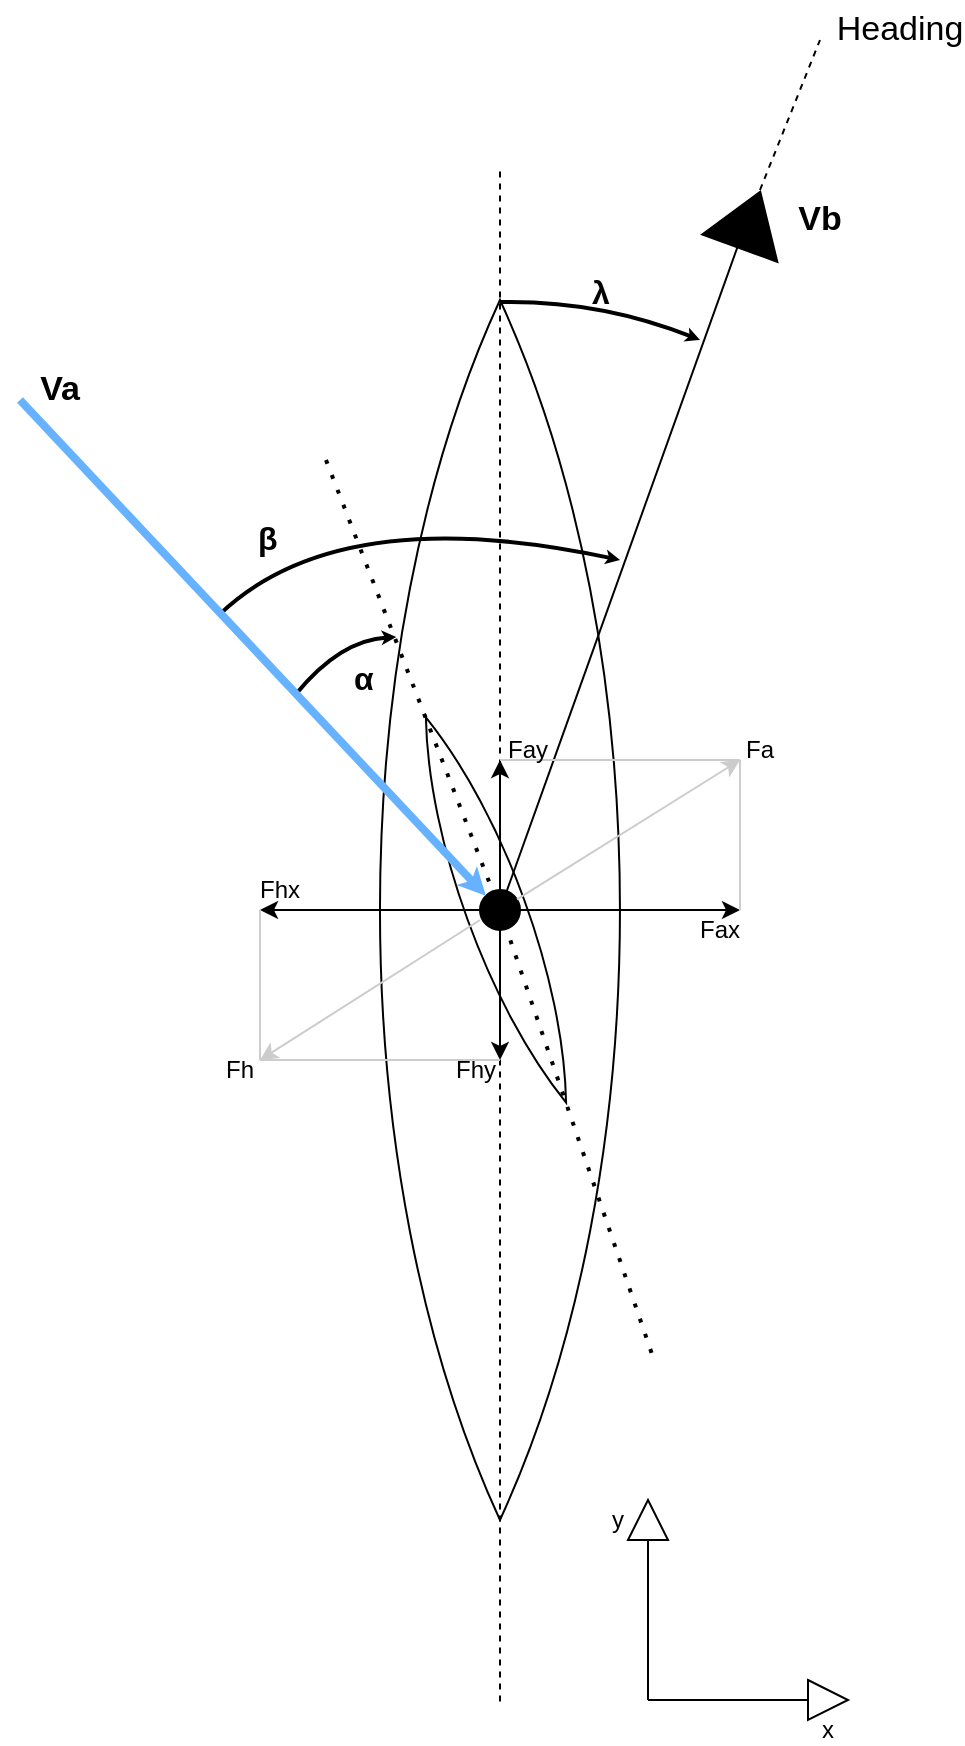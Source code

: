 <mxfile version="20.8.16" type="device"><diagram name="Page-1" id="SpjN-dr09KwL7d7JZsbM"><mxGraphModel dx="1304" dy="703" grid="1" gridSize="10" guides="1" tooltips="1" connect="1" arrows="1" fold="1" page="1" pageScale="1" pageWidth="827" pageHeight="1169" math="0" shadow="0"><root><mxCell id="0"/><mxCell id="1" parent="0"/><mxCell id="EW9kJcSAlDmiuC4yLONc-52" value="" style="curved=1;endArrow=classic;html=1;rounded=0;strokeColor=#000000;strokeWidth=2;fontSize=12;endSize=1;jumpSize=6;entryX=0.753;entryY=-0.051;entryDx=0;entryDy=0;entryPerimeter=0;" edge="1" parent="1" target="EW9kJcSAlDmiuC4yLONc-50"><mxGeometry width="50" height="50" relative="1" as="geometry"><mxPoint x="298" y="347" as="sourcePoint"/><mxPoint x="350" y="320" as="targetPoint"/><Array as="points"><mxPoint x="320" y="320"/></Array></mxGeometry></mxCell><mxCell id="EW9kJcSAlDmiuC4yLONc-3" value="" style="endArrow=none;html=1;rounded=0;" edge="1" parent="1"><mxGeometry width="50" height="50" relative="1" as="geometry"><mxPoint x="474" y="850" as="sourcePoint"/><mxPoint x="474" y="770" as="targetPoint"/></mxGeometry></mxCell><mxCell id="EW9kJcSAlDmiuC4yLONc-4" value="" style="endArrow=none;html=1;rounded=0;" edge="1" parent="1"><mxGeometry width="50" height="50" relative="1" as="geometry"><mxPoint x="554" y="850" as="sourcePoint"/><mxPoint x="474" y="850" as="targetPoint"/></mxGeometry></mxCell><mxCell id="EW9kJcSAlDmiuC4yLONc-5" value="" style="triangle;whiteSpace=wrap;html=1;rotation=-90;" vertex="1" parent="1"><mxGeometry x="464" y="750" width="20" height="20" as="geometry"/></mxCell><mxCell id="EW9kJcSAlDmiuC4yLONc-6" value="" style="triangle;whiteSpace=wrap;html=1;rotation=0;" vertex="1" parent="1"><mxGeometry x="554" y="840" width="20" height="20" as="geometry"/></mxCell><mxCell id="EW9kJcSAlDmiuC4yLONc-9" value="y" style="text;strokeColor=none;align=center;fillColor=none;html=1;verticalAlign=middle;whiteSpace=wrap;rounded=0;" vertex="1" parent="1"><mxGeometry x="444" y="750" width="30" height="20" as="geometry"/></mxCell><mxCell id="EW9kJcSAlDmiuC4yLONc-10" value="x" style="text;strokeColor=none;align=center;fillColor=none;html=1;verticalAlign=middle;whiteSpace=wrap;rounded=0;" vertex="1" parent="1"><mxGeometry x="549" y="860" width="30" height="10" as="geometry"/></mxCell><mxCell id="EW9kJcSAlDmiuC4yLONc-14" value="" style="whiteSpace=wrap;html=1;shape=mxgraph.basic.pointed_oval" vertex="1" parent="1"><mxGeometry x="320" y="150" width="160" height="610" as="geometry"/></mxCell><mxCell id="EW9kJcSAlDmiuC4yLONc-15" value="" style="whiteSpace=wrap;html=1;shape=mxgraph.basic.pointed_oval;rotation=-20;" vertex="1" parent="1"><mxGeometry x="378" y="352.5" width="40" height="205" as="geometry"/></mxCell><mxCell id="EW9kJcSAlDmiuC4yLONc-16" value="" style="ellipse;whiteSpace=wrap;html=1;aspect=fixed;fillColor=#000000;" vertex="1" parent="1"><mxGeometry x="390" y="445" width="20" height="20" as="geometry"/></mxCell><mxCell id="EW9kJcSAlDmiuC4yLONc-17" value="" style="endArrow=none;html=1;rounded=0;" edge="1" parent="1" source="EW9kJcSAlDmiuC4yLONc-16"><mxGeometry width="50" height="50" relative="1" as="geometry"><mxPoint x="370" y="440" as="sourcePoint"/><mxPoint x="520" y="120" as="targetPoint"/></mxGeometry></mxCell><mxCell id="EW9kJcSAlDmiuC4yLONc-18" value="" style="triangle;whiteSpace=wrap;html=1;fillColor=#000000;rotation=-70;" vertex="1" parent="1"><mxGeometry x="510" y="90" width="30" height="40" as="geometry"/></mxCell><mxCell id="EW9kJcSAlDmiuC4yLONc-19" value="&lt;font style=&quot;font-size: 17px;&quot;&gt;&lt;b&gt;Vb&lt;/b&gt;&lt;/font&gt;" style="text;strokeColor=none;align=center;fillColor=none;html=1;verticalAlign=middle;whiteSpace=wrap;rounded=0;" vertex="1" parent="1"><mxGeometry x="530" y="95" width="60" height="30" as="geometry"/></mxCell><mxCell id="EW9kJcSAlDmiuC4yLONc-21" value="" style="endArrow=none;dashed=1;html=1;rounded=0;fontSize=17;exitX=0;exitY=0;exitDx=0;exitDy=0;" edge="1" parent="1" source="EW9kJcSAlDmiuC4yLONc-19"><mxGeometry width="50" height="50" relative="1" as="geometry"><mxPoint x="520" y="140" as="sourcePoint"/><mxPoint x="560" y="20" as="targetPoint"/><Array as="points"><mxPoint x="540" y="70"/></Array></mxGeometry></mxCell><mxCell id="EW9kJcSAlDmiuC4yLONc-22" value="Heading" style="text;strokeColor=none;align=center;fillColor=none;html=1;verticalAlign=middle;whiteSpace=wrap;rounded=0;fontSize=17;" vertex="1" parent="1"><mxGeometry x="570" width="60" height="30" as="geometry"/></mxCell><mxCell id="EW9kJcSAlDmiuC4yLONc-23" value="" style="endArrow=none;dashed=1;html=1;rounded=0;fontSize=17;" edge="1" parent="1"><mxGeometry width="50" height="50" relative="1" as="geometry"><mxPoint x="400" y="850.741" as="sourcePoint"/><mxPoint x="400" y="85" as="targetPoint"/></mxGeometry></mxCell><mxCell id="EW9kJcSAlDmiuC4yLONc-26" value="" style="endArrow=classic;html=1;rounded=0;fontSize=17;exitX=1;exitY=0.5;exitDx=0;exitDy=0;" edge="1" parent="1" source="EW9kJcSAlDmiuC4yLONc-16"><mxGeometry width="50" height="50" relative="1" as="geometry"><mxPoint x="500" y="450" as="sourcePoint"/><mxPoint x="520" y="455" as="targetPoint"/></mxGeometry></mxCell><mxCell id="EW9kJcSAlDmiuC4yLONc-27" value="" style="endArrow=classic;html=1;rounded=0;fontSize=17;" edge="1" parent="1" source="EW9kJcSAlDmiuC4yLONc-16"><mxGeometry width="50" height="50" relative="1" as="geometry"><mxPoint x="388" y="454.63" as="sourcePoint"/><mxPoint x="280" y="455" as="targetPoint"/></mxGeometry></mxCell><mxCell id="EW9kJcSAlDmiuC4yLONc-28" value="" style="endArrow=classic;html=1;rounded=0;fontSize=17;exitX=0.5;exitY=0;exitDx=0;exitDy=0;" edge="1" parent="1" source="EW9kJcSAlDmiuC4yLONc-16"><mxGeometry width="50" height="50" relative="1" as="geometry"><mxPoint x="400" y="450" as="sourcePoint"/><mxPoint x="400" y="380" as="targetPoint"/></mxGeometry></mxCell><mxCell id="EW9kJcSAlDmiuC4yLONc-29" value="" style="endArrow=classic;html=1;rounded=0;fontSize=17;" edge="1" parent="1"><mxGeometry width="50" height="50" relative="1" as="geometry"><mxPoint x="400" y="460" as="sourcePoint"/><mxPoint x="400" y="530" as="targetPoint"/></mxGeometry></mxCell><mxCell id="EW9kJcSAlDmiuC4yLONc-30" value="" style="endArrow=classic;html=1;rounded=0;fontSize=17;strokeColor=#CCCCCC;" edge="1" parent="1" source="EW9kJcSAlDmiuC4yLONc-16"><mxGeometry width="50" height="50" relative="1" as="geometry"><mxPoint x="410" y="445" as="sourcePoint"/><mxPoint x="520" y="380" as="targetPoint"/></mxGeometry></mxCell><mxCell id="EW9kJcSAlDmiuC4yLONc-31" value="" style="endArrow=classic;html=1;rounded=0;fontSize=17;strokeColor=#CCCCCC;" edge="1" parent="1"><mxGeometry width="50" height="50" relative="1" as="geometry"><mxPoint x="390" y="460" as="sourcePoint"/><mxPoint x="280" y="530" as="targetPoint"/></mxGeometry></mxCell><mxCell id="EW9kJcSAlDmiuC4yLONc-34" value="" style="endArrow=none;html=1;rounded=0;strokeColor=#CCCCCC;fontSize=17;jumpSize=6;endSize=1;" edge="1" parent="1"><mxGeometry width="50" height="50" relative="1" as="geometry"><mxPoint x="280" y="530" as="sourcePoint"/><mxPoint x="280" y="455" as="targetPoint"/></mxGeometry></mxCell><mxCell id="EW9kJcSAlDmiuC4yLONc-35" value="" style="endArrow=none;html=1;rounded=0;strokeColor=#CCCCCC;fontSize=17;jumpSize=6;endSize=1;" edge="1" parent="1"><mxGeometry width="50" height="50" relative="1" as="geometry"><mxPoint x="520" y="455" as="sourcePoint"/><mxPoint x="520" y="380" as="targetPoint"/></mxGeometry></mxCell><mxCell id="EW9kJcSAlDmiuC4yLONc-36" value="" style="endArrow=none;html=1;rounded=0;strokeColor=#CCCCCC;fontSize=17;jumpSize=6;endSize=1;" edge="1" parent="1"><mxGeometry width="50" height="50" relative="1" as="geometry"><mxPoint x="400" y="380" as="sourcePoint"/><mxPoint x="520" y="380" as="targetPoint"/></mxGeometry></mxCell><mxCell id="EW9kJcSAlDmiuC4yLONc-37" value="" style="endArrow=none;html=1;rounded=0;strokeColor=#CCCCCC;fontSize=17;jumpSize=6;endSize=1;" edge="1" parent="1"><mxGeometry width="50" height="50" relative="1" as="geometry"><mxPoint x="280" y="530" as="sourcePoint"/><mxPoint x="400" y="530" as="targetPoint"/></mxGeometry></mxCell><mxCell id="EW9kJcSAlDmiuC4yLONc-38" value="Fay" style="text;strokeColor=none;align=center;fillColor=none;html=1;verticalAlign=middle;whiteSpace=wrap;rounded=0;fontSize=12;" vertex="1" parent="1"><mxGeometry x="384" y="360" width="60" height="30" as="geometry"/></mxCell><mxCell id="EW9kJcSAlDmiuC4yLONc-39" value="Fax" style="text;strokeColor=none;align=center;fillColor=none;html=1;verticalAlign=middle;whiteSpace=wrap;rounded=0;fontSize=12;" vertex="1" parent="1"><mxGeometry x="480" y="450" width="60" height="30" as="geometry"/></mxCell><mxCell id="EW9kJcSAlDmiuC4yLONc-40" value="Fa" style="text;strokeColor=none;align=center;fillColor=none;html=1;verticalAlign=middle;whiteSpace=wrap;rounded=0;fontSize=12;" vertex="1" parent="1"><mxGeometry x="500" y="360" width="60" height="30" as="geometry"/></mxCell><mxCell id="EW9kJcSAlDmiuC4yLONc-41" value="Fh" style="text;strokeColor=none;align=center;fillColor=none;html=1;verticalAlign=middle;whiteSpace=wrap;rounded=0;fontSize=12;" vertex="1" parent="1"><mxGeometry x="240" y="520" width="60" height="30" as="geometry"/></mxCell><mxCell id="EW9kJcSAlDmiuC4yLONc-42" value="Fhx" style="text;strokeColor=none;align=center;fillColor=none;html=1;verticalAlign=middle;whiteSpace=wrap;rounded=0;fontSize=12;" vertex="1" parent="1"><mxGeometry x="260" y="430" width="60" height="30" as="geometry"/></mxCell><mxCell id="EW9kJcSAlDmiuC4yLONc-43" value="Fhy" style="text;strokeColor=none;align=center;fillColor=none;html=1;verticalAlign=middle;whiteSpace=wrap;rounded=0;fontSize=12;" vertex="1" parent="1"><mxGeometry x="358" y="520" width="60" height="30" as="geometry"/></mxCell><mxCell id="EW9kJcSAlDmiuC4yLONc-46" value="&lt;font style=&quot;font-size: 17px;&quot;&gt;&lt;b&gt;Va&lt;/b&gt;&lt;/font&gt;" style="text;strokeColor=none;align=center;fillColor=none;html=1;verticalAlign=middle;whiteSpace=wrap;rounded=0;" vertex="1" parent="1"><mxGeometry x="150" y="180" width="60" height="30" as="geometry"/></mxCell><mxCell id="EW9kJcSAlDmiuC4yLONc-47" value="" style="endArrow=none;dashed=1;html=1;dashPattern=1 3;strokeWidth=2;rounded=0;strokeColor=#000000;fontSize=12;endSize=1;jumpSize=6;" edge="1" parent="1"><mxGeometry width="50" height="50" relative="1" as="geometry"><mxPoint x="313" y="230" as="sourcePoint"/><mxPoint x="400" y="455" as="targetPoint"/></mxGeometry></mxCell><mxCell id="EW9kJcSAlDmiuC4yLONc-48" value="" style="endArrow=none;dashed=1;html=1;dashPattern=1 3;strokeWidth=2;rounded=0;strokeColor=#000000;fontSize=12;endSize=1;jumpSize=6;" edge="1" parent="1"><mxGeometry width="50" height="50" relative="1" as="geometry"><mxPoint x="400" y="455" as="sourcePoint"/><mxPoint x="477" y="680" as="targetPoint"/></mxGeometry></mxCell><mxCell id="EW9kJcSAlDmiuC4yLONc-49" value="&lt;meta charset=&quot;utf-8&quot; style=&quot;font-size: 16px;&quot;&gt;&lt;table style=&quot;font-size: 16px;&quot;&gt;&lt;tbody style=&quot;font-size: 16px;&quot;&gt;&lt;tr style=&quot;font-size: 16px;&quot;&gt;&lt;td style=&quot;font-size: 16px;&quot;&gt;&lt;b style=&quot;font-size: 16px;&quot;&gt;&lt;/b&gt;&lt;/td&gt;&lt;td style=&quot;font-size: 16px;&quot;&gt;&lt;b style=&quot;font-size: 16px;&quot;&gt;β&lt;/b&gt;&lt;/td&gt;&lt;/tr&gt;&lt;/tbody&gt;&lt;/table&gt;" style="text;whiteSpace=wrap;html=1;fontSize=16;" vertex="1" parent="1"><mxGeometry x="270" y="250" width="50" height="40" as="geometry"/></mxCell><mxCell id="EW9kJcSAlDmiuC4yLONc-50" value="&lt;meta charset=&quot;utf-8&quot; style=&quot;font-size: 16px;&quot;&gt;&lt;table style=&quot;font-size: 16px;&quot;&gt;&lt;tbody style=&quot;font-size: 16px;&quot;&gt;&lt;tr style=&quot;font-size: 16px;&quot;&gt;&lt;td style=&quot;font-size: 16px;&quot;&gt;&lt;b style=&quot;font-size: 16px;&quot;&gt;&lt;/b&gt;&lt;/td&gt;&lt;td style=&quot;font-size: 16px;&quot;&gt;&lt;b style=&quot;font-size: 16px;&quot;&gt;α&lt;/b&gt;&lt;/td&gt;&lt;/tr&gt;&lt;/tbody&gt;&lt;/table&gt;" style="text;whiteSpace=wrap;html=1;fontSize=16;" vertex="1" parent="1"><mxGeometry x="318" y="320" width="40" height="30" as="geometry"/></mxCell><mxCell id="EW9kJcSAlDmiuC4yLONc-51" value="&lt;b style=&quot;font-size: 16px;&quot;&gt;λ&lt;/b&gt;" style="text;whiteSpace=wrap;html=1;fontSize=16;" vertex="1" parent="1"><mxGeometry x="444" y="130" width="50" height="40" as="geometry"/></mxCell><mxCell id="EW9kJcSAlDmiuC4yLONc-53" value="" style="curved=1;endArrow=classic;html=1;rounded=0;strokeColor=#000000;strokeWidth=2;fontSize=12;endSize=1;jumpSize=6;" edge="1" parent="1"><mxGeometry width="50" height="50" relative="1" as="geometry"><mxPoint x="260" y="307" as="sourcePoint"/><mxPoint x="460" y="280" as="targetPoint"/><Array as="points"><mxPoint x="320" y="250"/></Array></mxGeometry></mxCell><mxCell id="EW9kJcSAlDmiuC4yLONc-44" value="" style="endArrow=classic;html=1;rounded=0;strokeColor=#66B2FF;fontSize=12;endSize=1;jumpSize=6;entryX=0;entryY=0;entryDx=0;entryDy=0;strokeWidth=4;" edge="1" parent="1" target="EW9kJcSAlDmiuC4yLONc-16"><mxGeometry width="50" height="50" relative="1" as="geometry"><mxPoint x="160" y="200" as="sourcePoint"/><mxPoint x="280" y="310" as="targetPoint"/></mxGeometry></mxCell><mxCell id="EW9kJcSAlDmiuC4yLONc-55" value="" style="curved=1;endArrow=classic;html=1;rounded=0;strokeColor=#000000;strokeWidth=2;fontSize=12;endSize=1;jumpSize=6;" edge="1" parent="1"><mxGeometry width="50" height="50" relative="1" as="geometry"><mxPoint x="400" y="151" as="sourcePoint"/><mxPoint x="500" y="170" as="targetPoint"/><Array as="points"><mxPoint x="450" y="150"/></Array></mxGeometry></mxCell></root></mxGraphModel></diagram></mxfile>